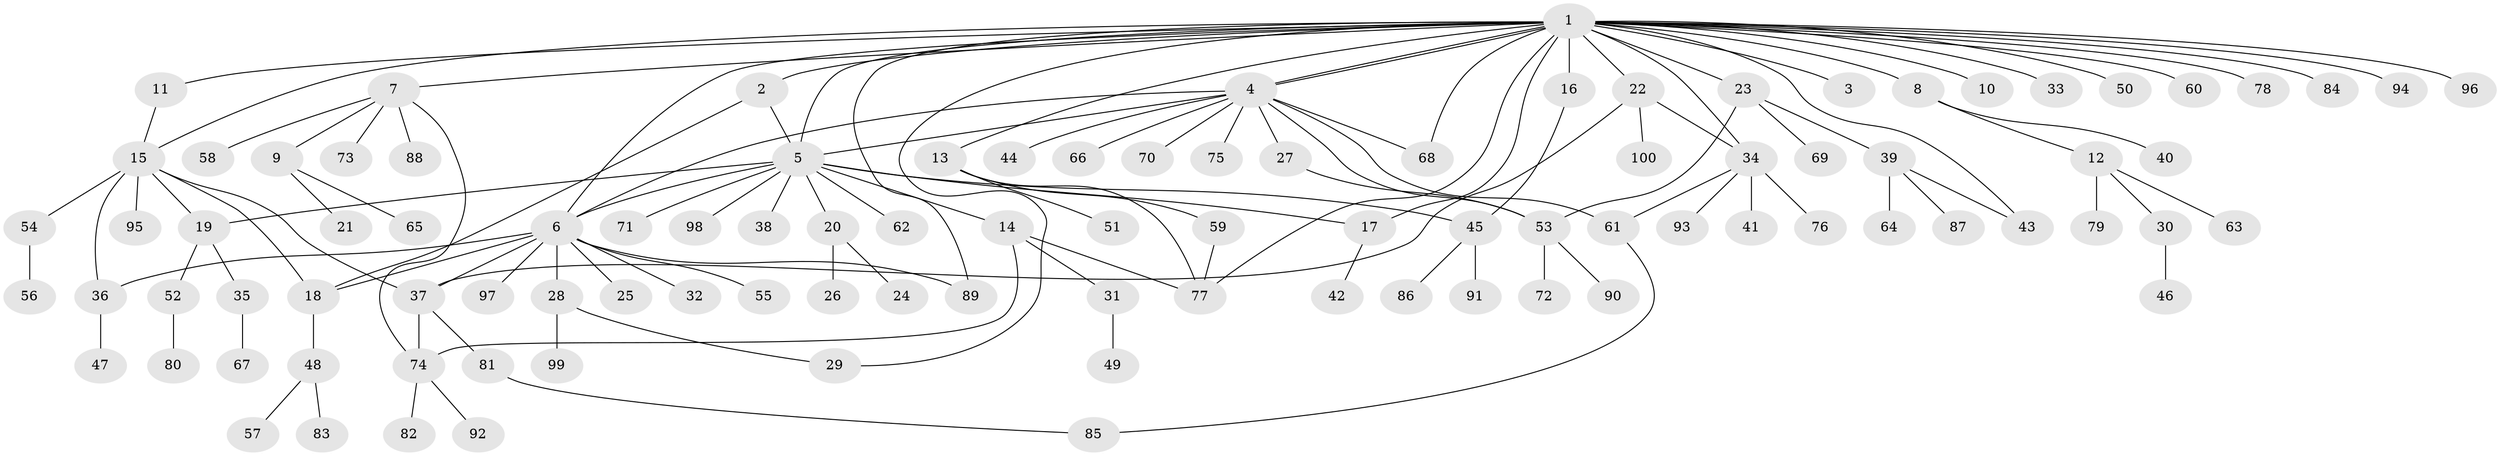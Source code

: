 // Generated by graph-tools (version 1.1) at 2025/11/02/21/25 10:11:08]
// undirected, 100 vertices, 127 edges
graph export_dot {
graph [start="1"]
  node [color=gray90,style=filled];
  1;
  2;
  3;
  4;
  5;
  6;
  7;
  8;
  9;
  10;
  11;
  12;
  13;
  14;
  15;
  16;
  17;
  18;
  19;
  20;
  21;
  22;
  23;
  24;
  25;
  26;
  27;
  28;
  29;
  30;
  31;
  32;
  33;
  34;
  35;
  36;
  37;
  38;
  39;
  40;
  41;
  42;
  43;
  44;
  45;
  46;
  47;
  48;
  49;
  50;
  51;
  52;
  53;
  54;
  55;
  56;
  57;
  58;
  59;
  60;
  61;
  62;
  63;
  64;
  65;
  66;
  67;
  68;
  69;
  70;
  71;
  72;
  73;
  74;
  75;
  76;
  77;
  78;
  79;
  80;
  81;
  82;
  83;
  84;
  85;
  86;
  87;
  88;
  89;
  90;
  91;
  92;
  93;
  94;
  95;
  96;
  97;
  98;
  99;
  100;
  1 -- 2;
  1 -- 3;
  1 -- 4;
  1 -- 4;
  1 -- 5;
  1 -- 6;
  1 -- 7;
  1 -- 8;
  1 -- 10;
  1 -- 11;
  1 -- 13;
  1 -- 15;
  1 -- 16;
  1 -- 17;
  1 -- 22;
  1 -- 23;
  1 -- 29;
  1 -- 33;
  1 -- 34;
  1 -- 43;
  1 -- 50;
  1 -- 60;
  1 -- 68;
  1 -- 77;
  1 -- 78;
  1 -- 84;
  1 -- 89;
  1 -- 94;
  1 -- 96;
  2 -- 5;
  2 -- 18;
  4 -- 5;
  4 -- 6;
  4 -- 27;
  4 -- 44;
  4 -- 53;
  4 -- 61;
  4 -- 66;
  4 -- 68;
  4 -- 70;
  4 -- 75;
  5 -- 6;
  5 -- 14;
  5 -- 17;
  5 -- 19;
  5 -- 20;
  5 -- 38;
  5 -- 45;
  5 -- 62;
  5 -- 71;
  5 -- 98;
  6 -- 18;
  6 -- 25;
  6 -- 28;
  6 -- 32;
  6 -- 36;
  6 -- 37;
  6 -- 55;
  6 -- 89;
  6 -- 97;
  7 -- 9;
  7 -- 58;
  7 -- 73;
  7 -- 74;
  7 -- 88;
  8 -- 12;
  8 -- 40;
  9 -- 21;
  9 -- 65;
  11 -- 15;
  12 -- 30;
  12 -- 63;
  12 -- 79;
  13 -- 51;
  13 -- 59;
  13 -- 77;
  14 -- 31;
  14 -- 74;
  14 -- 77;
  15 -- 18;
  15 -- 19;
  15 -- 36;
  15 -- 37;
  15 -- 54;
  15 -- 95;
  16 -- 45;
  17 -- 42;
  18 -- 48;
  19 -- 35;
  19 -- 52;
  20 -- 24;
  20 -- 26;
  22 -- 34;
  22 -- 37;
  22 -- 100;
  23 -- 39;
  23 -- 53;
  23 -- 69;
  27 -- 53;
  28 -- 29;
  28 -- 99;
  30 -- 46;
  31 -- 49;
  34 -- 41;
  34 -- 61;
  34 -- 76;
  34 -- 93;
  35 -- 67;
  36 -- 47;
  37 -- 74;
  37 -- 81;
  39 -- 43;
  39 -- 64;
  39 -- 87;
  45 -- 86;
  45 -- 91;
  48 -- 57;
  48 -- 83;
  52 -- 80;
  53 -- 72;
  53 -- 90;
  54 -- 56;
  59 -- 77;
  61 -- 85;
  74 -- 82;
  74 -- 92;
  81 -- 85;
}
